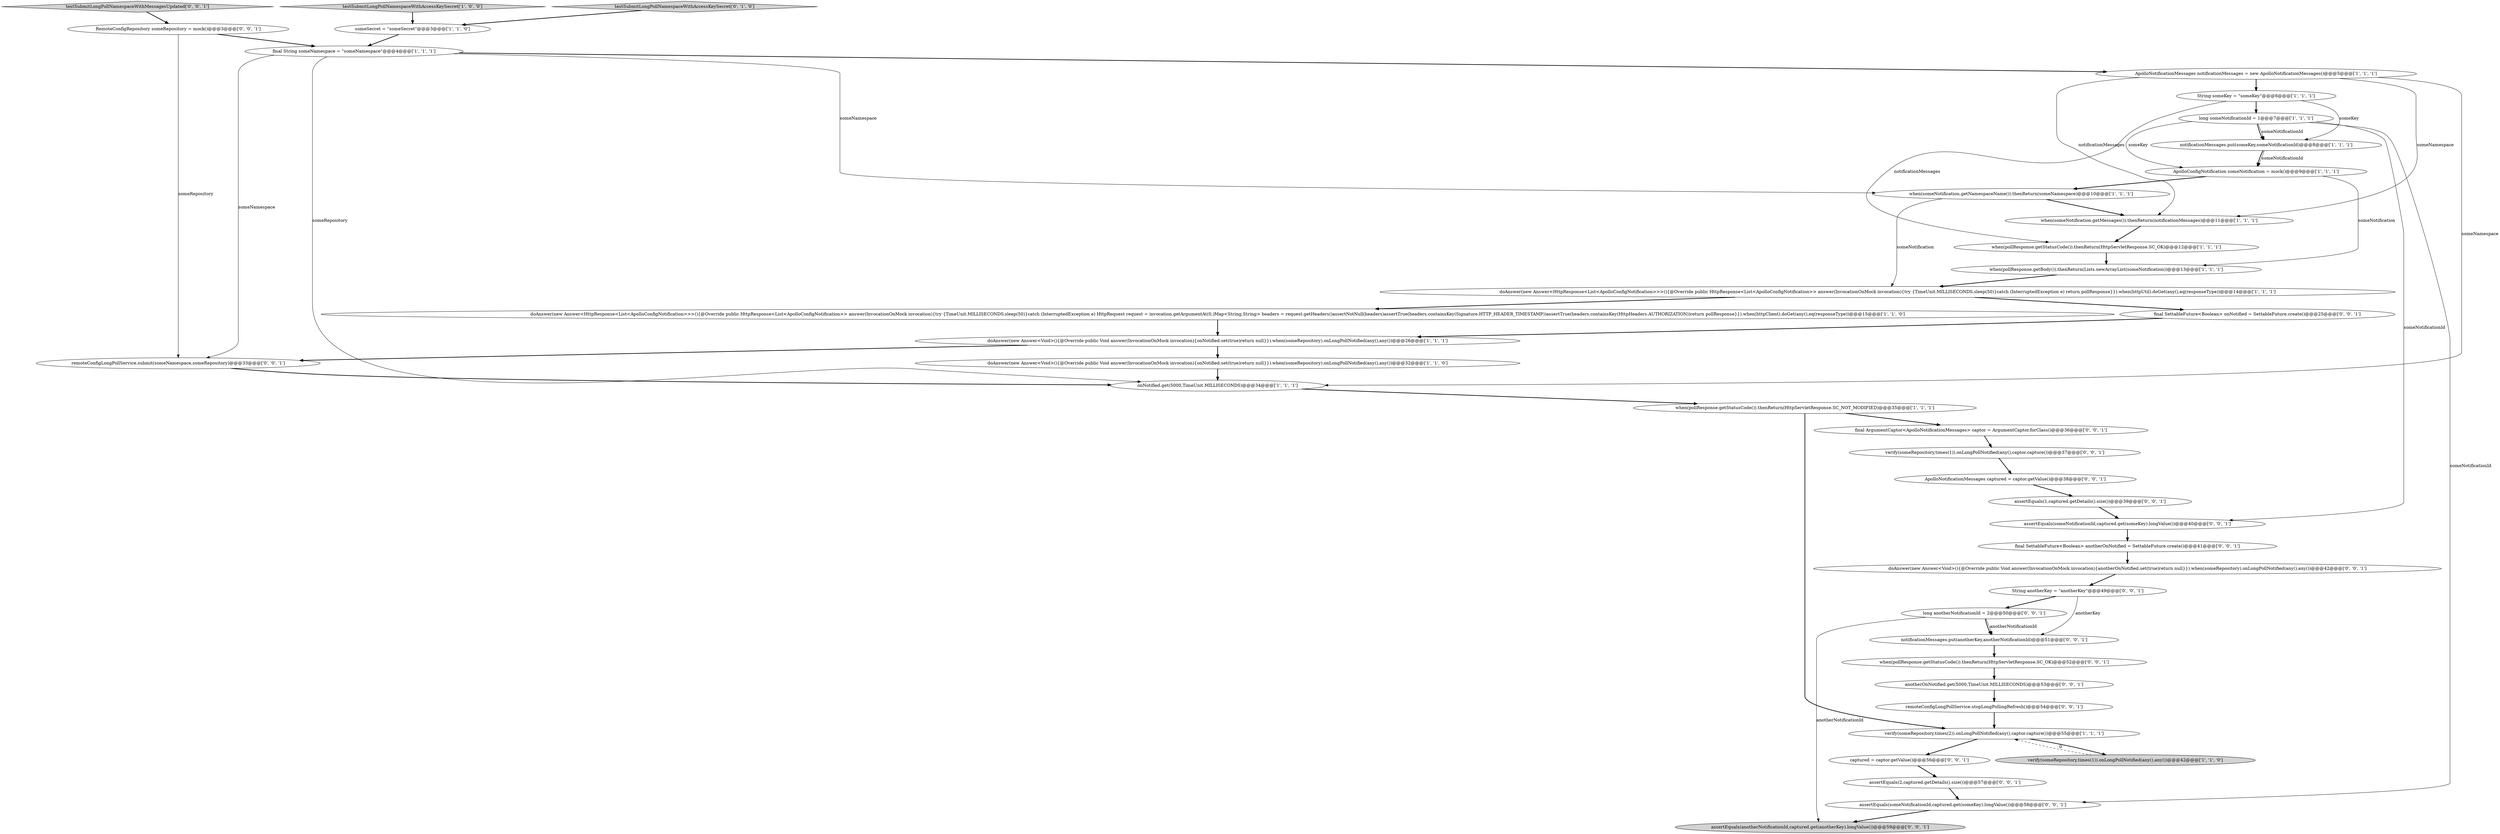 digraph {
26 [style = filled, label = "long anotherNotificationId = 2@@@50@@@['0', '0', '1']", fillcolor = white, shape = ellipse image = "AAA0AAABBB3BBB"];
3 [style = filled, label = "doAnswer(new Answer<HttpResponse<List<ApolloConfigNotification>>>(){@Override public HttpResponse<List<ApolloConfigNotification>> answer(InvocationOnMock invocation){try {TimeUnit.MILLISECONDS.sleep(50)}catch (InterruptedException e) HttpRequest request = invocation.getArgumentAt(0,)Map<String,String> headers = request.getHeaders()assertNotNull(headers)assertTrue(headers.containsKey(Signature.HTTP_HEADER_TIMESTAMP))assertTrue(headers.containsKey(HttpHeaders.AUTHORIZATION))return pollResponse}}).when(httpClient).doGet(any(),eq(responseType))@@@15@@@['1', '1', '0']", fillcolor = white, shape = ellipse image = "AAA0AAABBB1BBB"];
10 [style = filled, label = "ApolloConfigNotification someNotification = mock()@@@9@@@['1', '1', '1']", fillcolor = white, shape = ellipse image = "AAA0AAABBB1BBB"];
28 [style = filled, label = "remoteConfigLongPollService.stopLongPollingRefresh()@@@54@@@['0', '0', '1']", fillcolor = white, shape = ellipse image = "AAA0AAABBB3BBB"];
20 [style = filled, label = "testSubmitLongPollNamespaceWithAccessKeySecret['0', '1', '0']", fillcolor = lightgray, shape = diamond image = "AAA0AAABBB2BBB"];
40 [style = filled, label = "assertEquals(someNotificationId,captured.get(someKey).longValue())@@@58@@@['0', '0', '1']", fillcolor = white, shape = ellipse image = "AAA0AAABBB3BBB"];
4 [style = filled, label = "notificationMessages.put(someKey,someNotificationId)@@@8@@@['1', '1', '1']", fillcolor = white, shape = ellipse image = "AAA0AAABBB1BBB"];
39 [style = filled, label = "ApolloNotificationMessages captured = captor.getValue()@@@38@@@['0', '0', '1']", fillcolor = white, shape = ellipse image = "AAA0AAABBB3BBB"];
23 [style = filled, label = "verify(someRepository,times(1)).onLongPollNotified(any(),captor.capture())@@@37@@@['0', '0', '1']", fillcolor = white, shape = ellipse image = "AAA0AAABBB3BBB"];
1 [style = filled, label = "ApolloNotificationMessages notificationMessages = new ApolloNotificationMessages()@@@5@@@['1', '1', '1']", fillcolor = white, shape = ellipse image = "AAA0AAABBB1BBB"];
27 [style = filled, label = "captured = captor.getValue()@@@56@@@['0', '0', '1']", fillcolor = white, shape = ellipse image = "AAA0AAABBB3BBB"];
41 [style = filled, label = "notificationMessages.put(anotherKey,anotherNotificationId)@@@51@@@['0', '0', '1']", fillcolor = white, shape = ellipse image = "AAA0AAABBB3BBB"];
29 [style = filled, label = "RemoteConfigRepository someRepository = mock()@@@3@@@['0', '0', '1']", fillcolor = white, shape = ellipse image = "AAA0AAABBB3BBB"];
19 [style = filled, label = "verify(someRepository,times(1)).onLongPollNotified(any(),any())@@@42@@@['1', '1', '0']", fillcolor = lightgray, shape = ellipse image = "AAA0AAABBB1BBB"];
22 [style = filled, label = "when(pollResponse.getStatusCode()).thenReturn(HttpServletResponse.SC_OK)@@@52@@@['0', '0', '1']", fillcolor = white, shape = ellipse image = "AAA0AAABBB3BBB"];
33 [style = filled, label = "testSubmitLongPollNamespaceWithMessagesUpdated['0', '0', '1']", fillcolor = lightgray, shape = diamond image = "AAA0AAABBB3BBB"];
17 [style = filled, label = "doAnswer(new Answer<HttpResponse<List<ApolloConfigNotification>>>(){@Override public HttpResponse<List<ApolloConfigNotification>> answer(InvocationOnMock invocation){try {TimeUnit.MILLISECONDS.sleep(50)}catch (InterruptedException e) return pollResponse}}).when(httpUtil).doGet(any(),eq(responseType))@@@14@@@['1', '1', '1']", fillcolor = white, shape = ellipse image = "AAA0AAABBB1BBB"];
12 [style = filled, label = "verify(someRepository,times(2)).onLongPollNotified(any(),captor.capture())@@@55@@@['1', '1', '1']", fillcolor = white, shape = ellipse image = "AAA0AAABBB1BBB"];
14 [style = filled, label = "when(pollResponse.getBody()).thenReturn(Lists.newArrayList(someNotification))@@@13@@@['1', '1', '1']", fillcolor = white, shape = ellipse image = "AAA0AAABBB1BBB"];
36 [style = filled, label = "remoteConfigLongPollService.submit(someNamespace,someRepository)@@@33@@@['0', '0', '1']", fillcolor = white, shape = ellipse image = "AAA0AAABBB3BBB"];
18 [style = filled, label = "when(pollResponse.getStatusCode()).thenReturn(HttpServletResponse.SC_NOT_MODIFIED)@@@35@@@['1', '1', '1']", fillcolor = white, shape = ellipse image = "AAA0AAABBB1BBB"];
6 [style = filled, label = "long someNotificationId = 1@@@7@@@['1', '1', '1']", fillcolor = white, shape = ellipse image = "AAA0AAABBB1BBB"];
34 [style = filled, label = "final ArgumentCaptor<ApolloNotificationMessages> captor = ArgumentCaptor.forClass()@@@36@@@['0', '0', '1']", fillcolor = white, shape = ellipse image = "AAA0AAABBB3BBB"];
11 [style = filled, label = "doAnswer(new Answer<Void>(){@Override public Void answer(InvocationOnMock invocation){onNotified.set(true)return null}}).when(someRepository).onLongPollNotified(any(),any())@@@32@@@['1', '1', '0']", fillcolor = white, shape = ellipse image = "AAA0AAABBB1BBB"];
16 [style = filled, label = "when(pollResponse.getStatusCode()).thenReturn(HttpServletResponse.SC_OK)@@@12@@@['1', '1', '1']", fillcolor = white, shape = ellipse image = "AAA0AAABBB1BBB"];
38 [style = filled, label = "final SettableFuture<Boolean> onNotified = SettableFuture.create()@@@25@@@['0', '0', '1']", fillcolor = white, shape = ellipse image = "AAA0AAABBB3BBB"];
24 [style = filled, label = "anotherOnNotified.get(5000,TimeUnit.MILLISECONDS)@@@53@@@['0', '0', '1']", fillcolor = white, shape = ellipse image = "AAA0AAABBB3BBB"];
15 [style = filled, label = "doAnswer(new Answer<Void>(){@Override public Void answer(InvocationOnMock invocation){onNotified.set(true)return null}}).when(someRepository).onLongPollNotified(any(),any())@@@26@@@['1', '1', '1']", fillcolor = white, shape = ellipse image = "AAA0AAABBB1BBB"];
2 [style = filled, label = "when(someNotification.getNamespaceName()).thenReturn(someNamespace)@@@10@@@['1', '1', '1']", fillcolor = white, shape = ellipse image = "AAA0AAABBB1BBB"];
21 [style = filled, label = "doAnswer(new Answer<Void>(){@Override public Void answer(InvocationOnMock invocation){anotherOnNotified.set(true)return null}}).when(someRepository).onLongPollNotified(any(),any())@@@42@@@['0', '0', '1']", fillcolor = white, shape = ellipse image = "AAA0AAABBB3BBB"];
31 [style = filled, label = "String anotherKey = \"anotherKey\"@@@49@@@['0', '0', '1']", fillcolor = white, shape = ellipse image = "AAA0AAABBB3BBB"];
25 [style = filled, label = "final SettableFuture<Boolean> anotherOnNotified = SettableFuture.create()@@@41@@@['0', '0', '1']", fillcolor = white, shape = ellipse image = "AAA0AAABBB3BBB"];
5 [style = filled, label = "when(someNotification.getMessages()).thenReturn(notificationMessages)@@@11@@@['1', '1', '1']", fillcolor = white, shape = ellipse image = "AAA0AAABBB1BBB"];
32 [style = filled, label = "assertEquals(someNotificationId,captured.get(someKey).longValue())@@@40@@@['0', '0', '1']", fillcolor = white, shape = ellipse image = "AAA0AAABBB3BBB"];
9 [style = filled, label = "String someKey = \"someKey\"@@@6@@@['1', '1', '1']", fillcolor = white, shape = ellipse image = "AAA0AAABBB1BBB"];
0 [style = filled, label = "onNotified.get(5000,TimeUnit.MILLISECONDS)@@@34@@@['1', '1', '1']", fillcolor = white, shape = ellipse image = "AAA0AAABBB1BBB"];
30 [style = filled, label = "assertEquals(2,captured.getDetails().size())@@@57@@@['0', '0', '1']", fillcolor = white, shape = ellipse image = "AAA0AAABBB3BBB"];
35 [style = filled, label = "assertEquals(1,captured.getDetails().size())@@@39@@@['0', '0', '1']", fillcolor = white, shape = ellipse image = "AAA0AAABBB3BBB"];
8 [style = filled, label = "testSubmitLongPollNamespaceWithAccessKeySecret['1', '0', '0']", fillcolor = lightgray, shape = diamond image = "AAA0AAABBB1BBB"];
13 [style = filled, label = "someSecret = \"someSecret\"@@@3@@@['1', '1', '0']", fillcolor = white, shape = ellipse image = "AAA0AAABBB1BBB"];
37 [style = filled, label = "assertEquals(anotherNotificationId,captured.get(anotherKey).longValue())@@@59@@@['0', '0', '1']", fillcolor = lightgray, shape = ellipse image = "AAA0AAABBB3BBB"];
7 [style = filled, label = "final String someNamespace = \"someNamespace\"@@@4@@@['1', '1', '1']", fillcolor = white, shape = ellipse image = "AAA0AAABBB1BBB"];
4->10 [style = bold, label=""];
24->28 [style = bold, label=""];
7->1 [style = bold, label=""];
20->13 [style = bold, label=""];
31->41 [style = solid, label="anotherKey"];
18->34 [style = bold, label=""];
27->30 [style = bold, label=""];
18->12 [style = bold, label=""];
9->4 [style = solid, label="someKey"];
35->32 [style = bold, label=""];
6->32 [style = solid, label="someNotificationId"];
14->17 [style = bold, label=""];
1->5 [style = solid, label="notificationMessages"];
9->16 [style = solid, label="notificationMessages"];
3->15 [style = bold, label=""];
7->0 [style = solid, label="someRepository"];
10->14 [style = solid, label="someNotification"];
28->12 [style = bold, label=""];
2->17 [style = solid, label="someNotification"];
38->15 [style = bold, label=""];
29->36 [style = solid, label="someRepository"];
1->9 [style = bold, label=""];
9->6 [style = bold, label=""];
26->41 [style = solid, label="anotherNotificationId"];
33->29 [style = bold, label=""];
5->16 [style = bold, label=""];
17->38 [style = bold, label=""];
6->4 [style = bold, label=""];
31->26 [style = bold, label=""];
26->41 [style = bold, label=""];
1->5 [style = solid, label="someNamespace"];
11->0 [style = bold, label=""];
36->0 [style = bold, label=""];
21->31 [style = bold, label=""];
6->40 [style = solid, label="someNotificationId"];
15->11 [style = bold, label=""];
6->4 [style = solid, label="someNotificationId"];
1->0 [style = solid, label="someNamespace"];
13->7 [style = bold, label=""];
7->2 [style = solid, label="someNamespace"];
39->35 [style = bold, label=""];
32->25 [style = bold, label=""];
17->3 [style = bold, label=""];
23->39 [style = bold, label=""];
29->7 [style = bold, label=""];
16->14 [style = bold, label=""];
0->18 [style = bold, label=""];
30->40 [style = bold, label=""];
10->2 [style = bold, label=""];
34->23 [style = bold, label=""];
7->36 [style = solid, label="someNamespace"];
41->22 [style = bold, label=""];
19->12 [style = dashed, label="0"];
22->24 [style = bold, label=""];
6->10 [style = solid, label="someKey"];
12->19 [style = bold, label=""];
4->10 [style = solid, label="someNotificationId"];
26->37 [style = solid, label="anotherNotificationId"];
12->27 [style = bold, label=""];
25->21 [style = bold, label=""];
8->13 [style = bold, label=""];
40->37 [style = bold, label=""];
2->5 [style = bold, label=""];
15->36 [style = bold, label=""];
}
